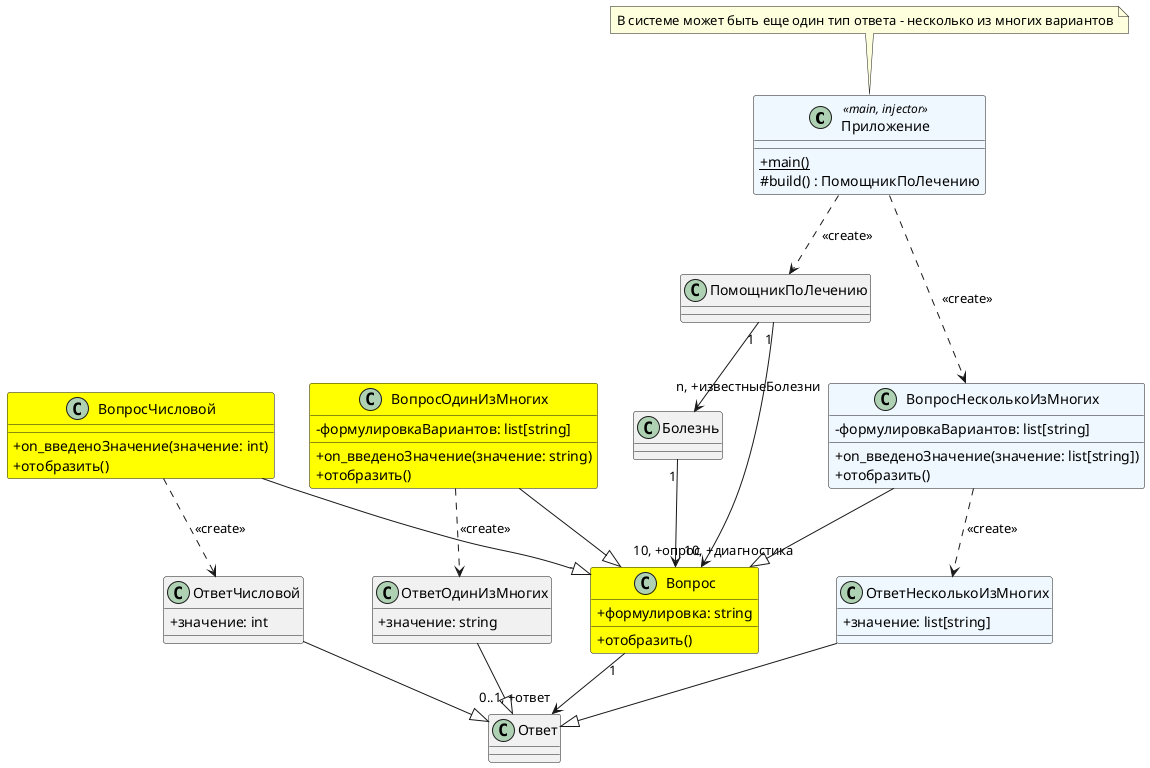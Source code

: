 @startuml base
skinparam classAttributeIconSize 0


class Приложение <<main, injector>> {
    + {static} main()
    # build() : ПомощникПоЛечению
}
note top
В системе может быть еще один тип ответа - несколько из многих вариантов
end note
Приложение ..> ПомощникПоЛечению : <<create>>

class Болезнь {
}
Болезнь "1" --> "10, +диагностика" Вопрос
ПомощникПоЛечению "1" --> "n, +известныеБолезни" Болезнь

class Вопрос {
    + формулировка: string
    + отобразить()
}
ПомощникПоЛечению "1" --> "10, +опрос" Вопрос

class Ответ {
}
Вопрос "1" --> "0..1, +ответ" Ответ

class ОтветНесколькоИзМногих {
    + значение: list[string]
}
ОтветНесколькоИзМногих --|> Ответ


class ОтветЧисловой {
    + значение: int
}
ОтветЧисловой --|> Ответ
class ОтветОдинИзМногих {
    + значение: string
}
ОтветОдинИзМногих --|> Ответ

class ВопросЧисловой {
    + on_введеноЗначение(значение: int)
    + отобразить()
}
ВопросЧисловой --|> Вопрос
ВопросЧисловой ..> ОтветЧисловой: <<create>>

class ВопросОдинИзМногих {
    - формулировкаВариантов: list[string]
    + on_введеноЗначение(значение: string)
    + отобразить()
}
ВопросОдинИзМногих --|> Вопрос
ВопросОдинИзМногих ..> ОтветОдинИзМногих: <<create>>

class ВопросНесколькоИзМногих {
    - формулировкаВариантов: list[string]
    + on_введеноЗначение(значение: list[string])
    + отобразить()
}
ВопросНесколькоИзМногих --|> Вопрос
ВопросНесколькоИзМногих ..> ОтветНесколькоИзМногих: <<create>>
Приложение ..> ВопросНесколькоИзМногих: <<create>>


class Приложение #aliceblue
class ОтветНесколькоИзМногих #aliceblue
class ВопросНесколькоИзМногих #aliceblue

class Вопрос #Yellow
class ВопросЧисловой #Yellow
class ВопросОдинИзМногих #Yellow

@enduml